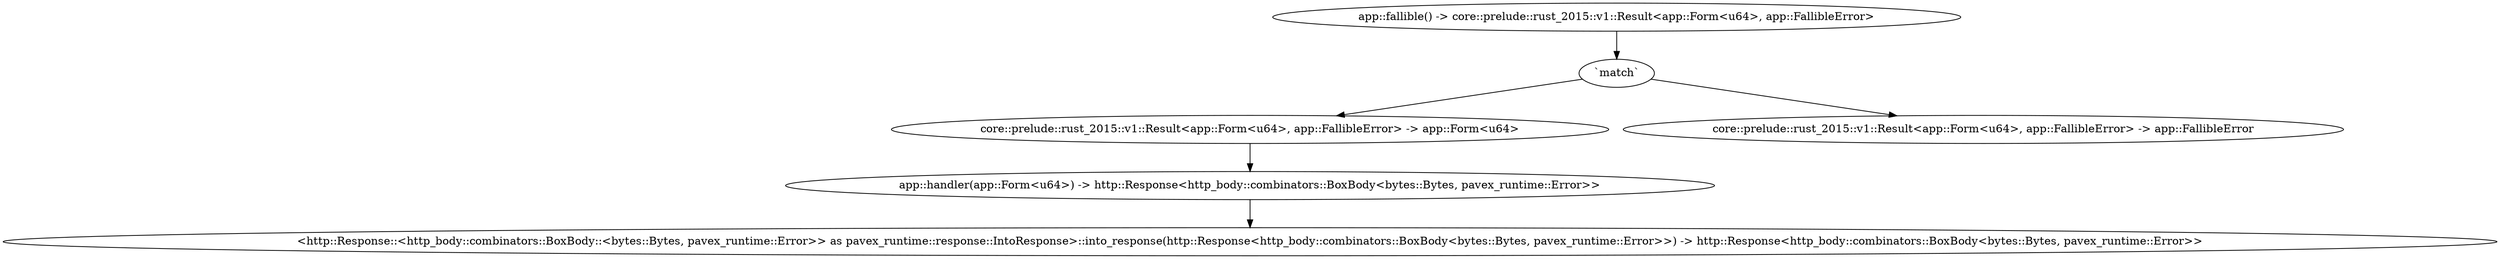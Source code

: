 digraph "GET /home" {
    0 [ label = "app::handler(app::Form<u64>) -> http::Response<http_body::combinators::BoxBody<bytes::Bytes, pavex_runtime::Error>>"]
    1 [ label = "core::prelude::rust_2015::v1::Result<app::Form<u64>, app::FallibleError> -> app::Form<u64>"]
    2 [ label = "app::fallible() -> core::prelude::rust_2015::v1::Result<app::Form<u64>, app::FallibleError>"]
    3 [ label = "<http::Response::<http_body::combinators::BoxBody::<bytes::Bytes, pavex_runtime::Error>> as pavex_runtime::response::IntoResponse>::into_response(http::Response<http_body::combinators::BoxBody<bytes::Bytes, pavex_runtime::Error>>) -> http::Response<http_body::combinators::BoxBody<bytes::Bytes, pavex_runtime::Error>>"]
    4 [ label = "core::prelude::rust_2015::v1::Result<app::Form<u64>, app::FallibleError> -> app::FallibleError"]
    5 [ label = "`match`"]
    1 -> 0 [ ]
    5 -> 4 [ ]
    0 -> 3 [ ]
    5 -> 1 [ ]
    2 -> 5 [ ]
}
digraph app_state {
    0 [ label = "crate::ApplicationState() -> crate::ApplicationState"]
}